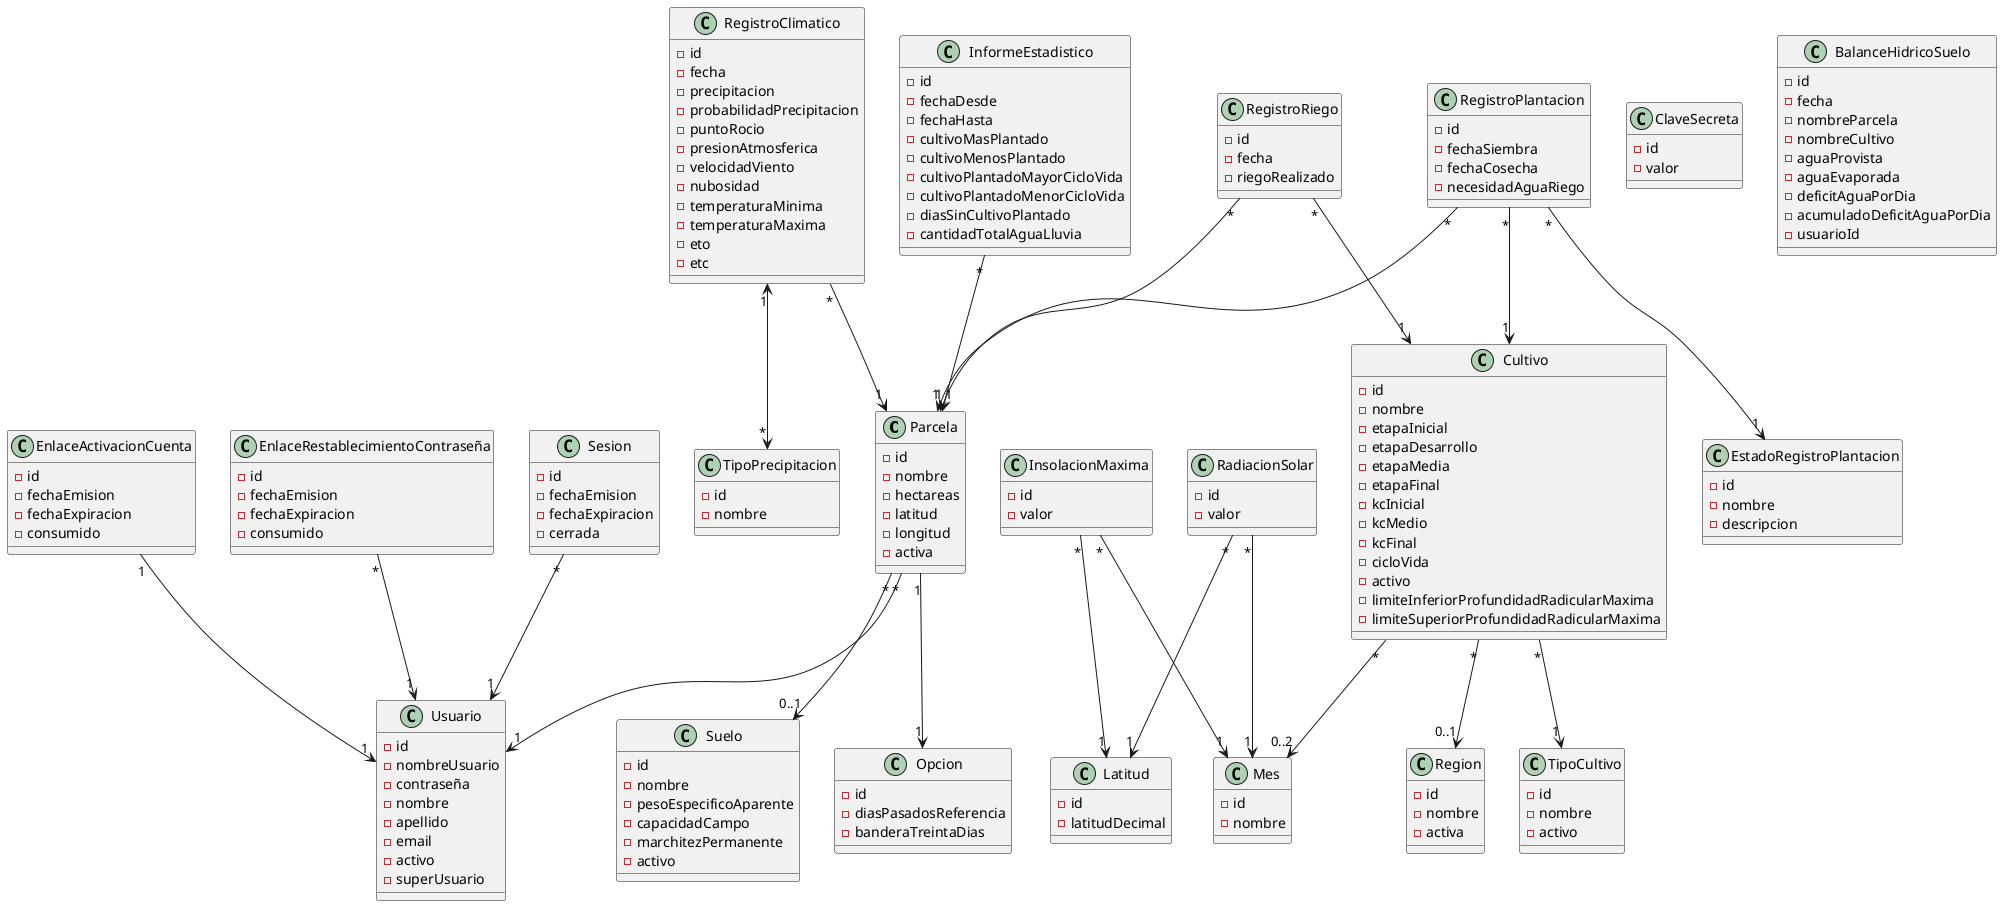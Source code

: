 @startuml

Parcela "*"-->"1" Usuario
InformeEstadistico "*"-->"1" Parcela
RegistroClimatico "*"-->"1" Parcela
RegistroClimatico "1"<-->"*" TipoPrecipitacion
RegistroRiego "*"-->"1" Parcela
RegistroPlantacion "*"-->"1" Parcela
RegistroPlantacion "*"-->"1" Cultivo
RegistroPlantacion "*"-->"1" EstadoRegistroPlantacion
RadiacionSolar "*"-->"1" Mes
RadiacionSolar "*"-->"1" Latitud
InsolacionMaxima "*"-->"1" Mes
InsolacionMaxima "*"-->"1" Latitud
Cultivo "*"-->"1" TipoCultivo
EnlaceActivacionCuenta "1" --> "1" Usuario
EnlaceRestablecimientoContraseña "*" --> "1" Usuario
Sesion "*" --> "1" Usuario
RegistroRiego "*" --> "1" Cultivo
Parcela "1" --> "1" Opcion
Cultivo "*" --> "0..1" Region
Cultivo "*" --> "0..2" Mes
Parcela "*" --> "0..1" Suelo

class Parcela {
-id
-nombre
-hectareas
-latitud
-longitud
-activa
}

class InformeEstadistico {
-id
-fechaDesde
-fechaHasta
-cultivoMasPlantado
-cultivoMenosPlantado
-cultivoPlantadoMayorCicloVida
-cultivoPlantadoMenorCicloVida
-diasSinCultivoPlantado
-cantidadTotalAguaLluvia
}

class Cultivo {
-id
-nombre
-etapaInicial
-etapaDesarrollo
-etapaMedia
-etapaFinal
-kcInicial
-kcMedio
-kcFinal
-cicloVida
-activo
-limiteInferiorProfundidadRadicularMaxima
-limiteSuperiorProfundidadRadicularMaxima
}

class TipoCultivo {
-id
-nombre
-activo
}

class Region {
-id
-nombre
-activa
}

class RegistroClimatico {
-id
-fecha
-precipitacion
-probabilidadPrecipitacion
-puntoRocio
-presionAtmosferica
-velocidadViento
-nubosidad
-temperaturaMinima
-temperaturaMaxima
-eto
-etc
}

class TipoPrecipitacion {
-id
-nombre
}

class RegistroPlantacion {
-id
-fechaSiembra
-fechaCosecha
-necesidadAguaRiego
}

class RegistroRiego {
-id
-fecha
-riegoRealizado
}

class Opcion {
-id
-diasPasadosReferencia
-banderaTreintaDias
}

class Usuario {
-id
-nombreUsuario
-contraseña
-nombre
-apellido
-email
-activo
-superUsuario
}

class EstadoRegistroPlantacion {
-id
-nombre
-descripcion
}

class Mes {
-id
-nombre
}

class Latitud {
-id
-latitudDecimal
}

class RadiacionSolar {
-id
-valor
}

class InsolacionMaxima {
-id
-valor
}

class EnlaceActivacionCuenta {
-id
-fechaEmision
-fechaExpiracion
-consumido
}

class EnlaceRestablecimientoContraseña {
-id
-fechaEmision
-fechaExpiracion
-consumido
}

class Sesion {
-id
-fechaEmision
-fechaExpiracion
-cerrada
}

class ClaveSecreta {
-id
-valor
}

class BalanceHidricoSuelo {
-id
-fecha
-nombreParcela
-nombreCultivo
-aguaProvista
-aguaEvaporada
-deficitAguaPorDia
-acumuladoDeficitAguaPorDia
-usuarioId
}

class Suelo {
-id
-nombre
-pesoEspecificoAparente
-capacidadCampo
-marchitezPermanente
-activo
}

@enduml